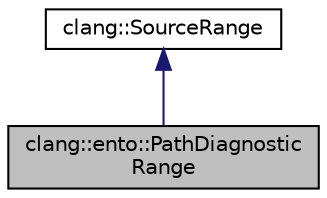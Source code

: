 digraph "clang::ento::PathDiagnosticRange"
{
 // LATEX_PDF_SIZE
  bgcolor="transparent";
  edge [fontname="Helvetica",fontsize="10",labelfontname="Helvetica",labelfontsize="10"];
  node [fontname="Helvetica",fontsize="10",shape=record];
  Node1 [label="clang::ento::PathDiagnostic\lRange",height=0.2,width=0.4,color="black", fillcolor="grey75", style="filled", fontcolor="black",tooltip=" "];
  Node2 -> Node1 [dir="back",color="midnightblue",fontsize="10",style="solid",fontname="Helvetica"];
  Node2 [label="clang::SourceRange",height=0.2,width=0.4,color="black",URL="$classclang_1_1SourceRange.html",tooltip="A trivial tuple used to represent a source range."];
}
